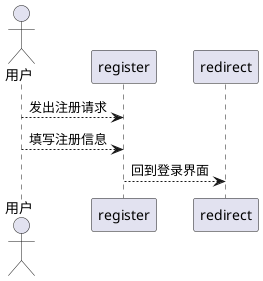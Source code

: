 @startuml
actor 用户
用户 --> register: 发出注册请求
用户 --> register: 填写注册信息
register --> redirect: 回到登录界面
@enduml